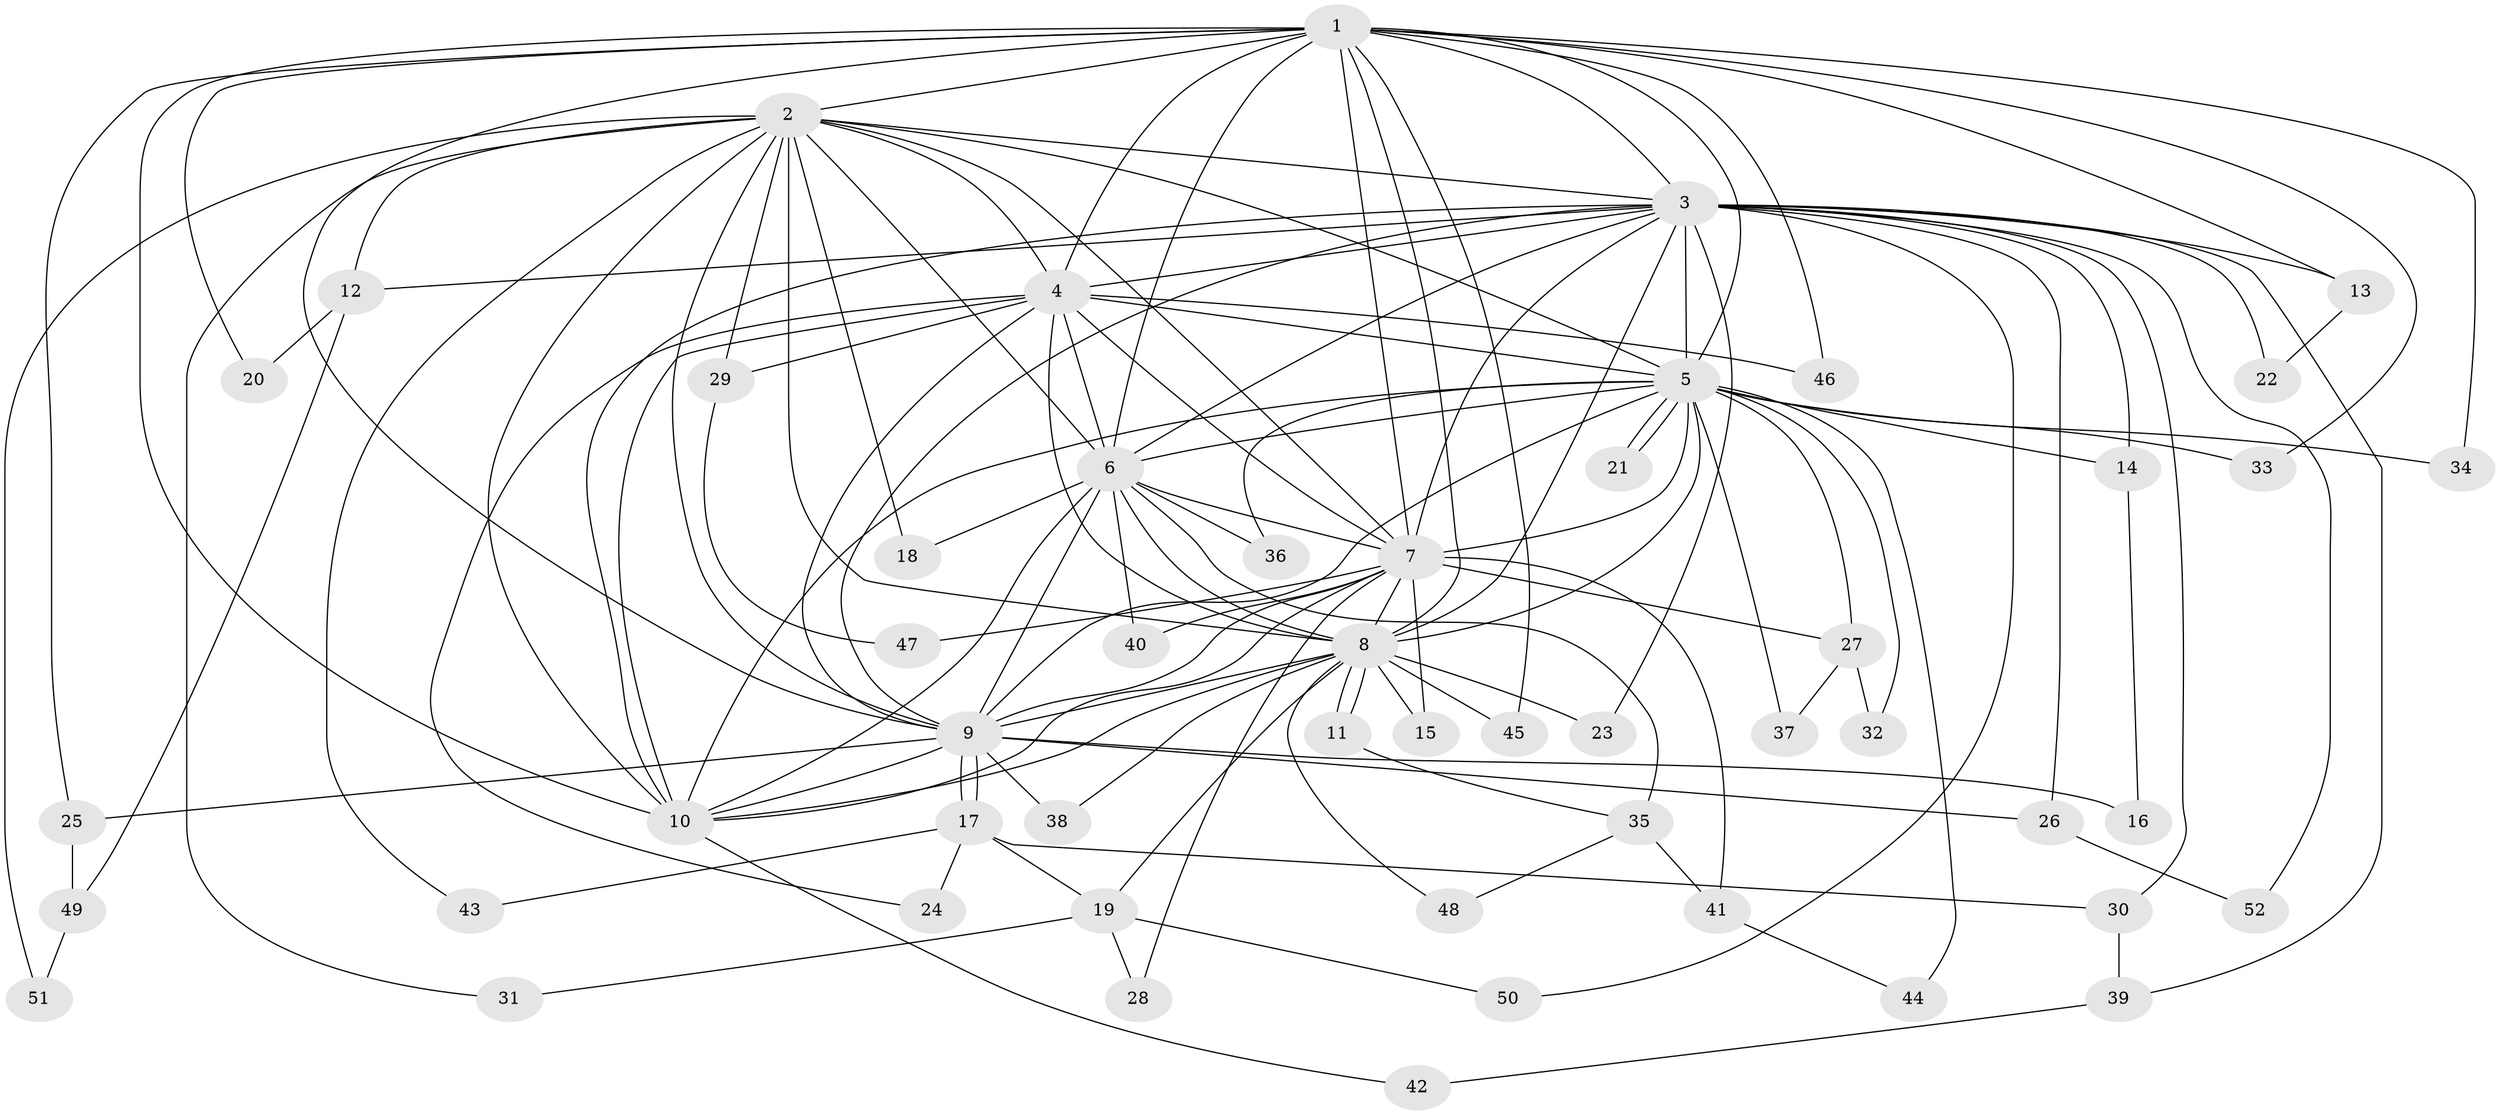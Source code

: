 // Generated by graph-tools (version 1.1) at 2025/10/02/27/25 16:10:59]
// undirected, 52 vertices, 129 edges
graph export_dot {
graph [start="1"]
  node [color=gray90,style=filled];
  1;
  2;
  3;
  4;
  5;
  6;
  7;
  8;
  9;
  10;
  11;
  12;
  13;
  14;
  15;
  16;
  17;
  18;
  19;
  20;
  21;
  22;
  23;
  24;
  25;
  26;
  27;
  28;
  29;
  30;
  31;
  32;
  33;
  34;
  35;
  36;
  37;
  38;
  39;
  40;
  41;
  42;
  43;
  44;
  45;
  46;
  47;
  48;
  49;
  50;
  51;
  52;
  1 -- 2;
  1 -- 3;
  1 -- 4;
  1 -- 5;
  1 -- 6;
  1 -- 7;
  1 -- 8;
  1 -- 9;
  1 -- 10;
  1 -- 13;
  1 -- 20;
  1 -- 25;
  1 -- 33;
  1 -- 34;
  1 -- 45;
  1 -- 46;
  2 -- 3;
  2 -- 4;
  2 -- 5;
  2 -- 6;
  2 -- 7;
  2 -- 8;
  2 -- 9;
  2 -- 10;
  2 -- 12;
  2 -- 18;
  2 -- 29;
  2 -- 31;
  2 -- 43;
  2 -- 51;
  3 -- 4;
  3 -- 5;
  3 -- 6;
  3 -- 7;
  3 -- 8;
  3 -- 9;
  3 -- 10;
  3 -- 12;
  3 -- 13;
  3 -- 14;
  3 -- 22;
  3 -- 23;
  3 -- 26;
  3 -- 30;
  3 -- 39;
  3 -- 50;
  3 -- 52;
  4 -- 5;
  4 -- 6;
  4 -- 7;
  4 -- 8;
  4 -- 9;
  4 -- 10;
  4 -- 24;
  4 -- 29;
  4 -- 46;
  5 -- 6;
  5 -- 7;
  5 -- 8;
  5 -- 9;
  5 -- 10;
  5 -- 14;
  5 -- 21;
  5 -- 21;
  5 -- 27;
  5 -- 32;
  5 -- 33;
  5 -- 34;
  5 -- 36;
  5 -- 37;
  5 -- 44;
  6 -- 7;
  6 -- 8;
  6 -- 9;
  6 -- 10;
  6 -- 18;
  6 -- 35;
  6 -- 36;
  6 -- 40;
  7 -- 8;
  7 -- 9;
  7 -- 10;
  7 -- 15;
  7 -- 27;
  7 -- 28;
  7 -- 40;
  7 -- 41;
  7 -- 47;
  8 -- 9;
  8 -- 10;
  8 -- 11;
  8 -- 11;
  8 -- 15;
  8 -- 19;
  8 -- 23;
  8 -- 38;
  8 -- 45;
  8 -- 48;
  9 -- 10;
  9 -- 16;
  9 -- 17;
  9 -- 17;
  9 -- 25;
  9 -- 26;
  9 -- 38;
  10 -- 42;
  11 -- 35;
  12 -- 20;
  12 -- 49;
  13 -- 22;
  14 -- 16;
  17 -- 19;
  17 -- 24;
  17 -- 30;
  17 -- 43;
  19 -- 28;
  19 -- 31;
  19 -- 50;
  25 -- 49;
  26 -- 52;
  27 -- 32;
  27 -- 37;
  29 -- 47;
  30 -- 39;
  35 -- 41;
  35 -- 48;
  39 -- 42;
  41 -- 44;
  49 -- 51;
}
